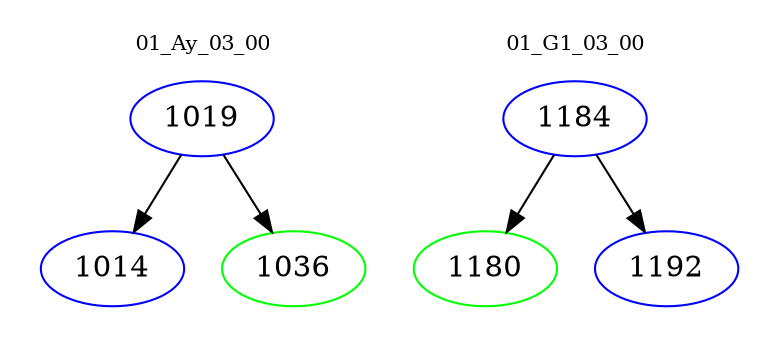 digraph{
subgraph cluster_0 {
color = white
label = "01_Ay_03_00";
fontsize=10;
T0_1019 [label="1019", color="blue"]
T0_1019 -> T0_1014 [color="black"]
T0_1014 [label="1014", color="blue"]
T0_1019 -> T0_1036 [color="black"]
T0_1036 [label="1036", color="green"]
}
subgraph cluster_1 {
color = white
label = "01_G1_03_00";
fontsize=10;
T1_1184 [label="1184", color="blue"]
T1_1184 -> T1_1180 [color="black"]
T1_1180 [label="1180", color="green"]
T1_1184 -> T1_1192 [color="black"]
T1_1192 [label="1192", color="blue"]
}
}
